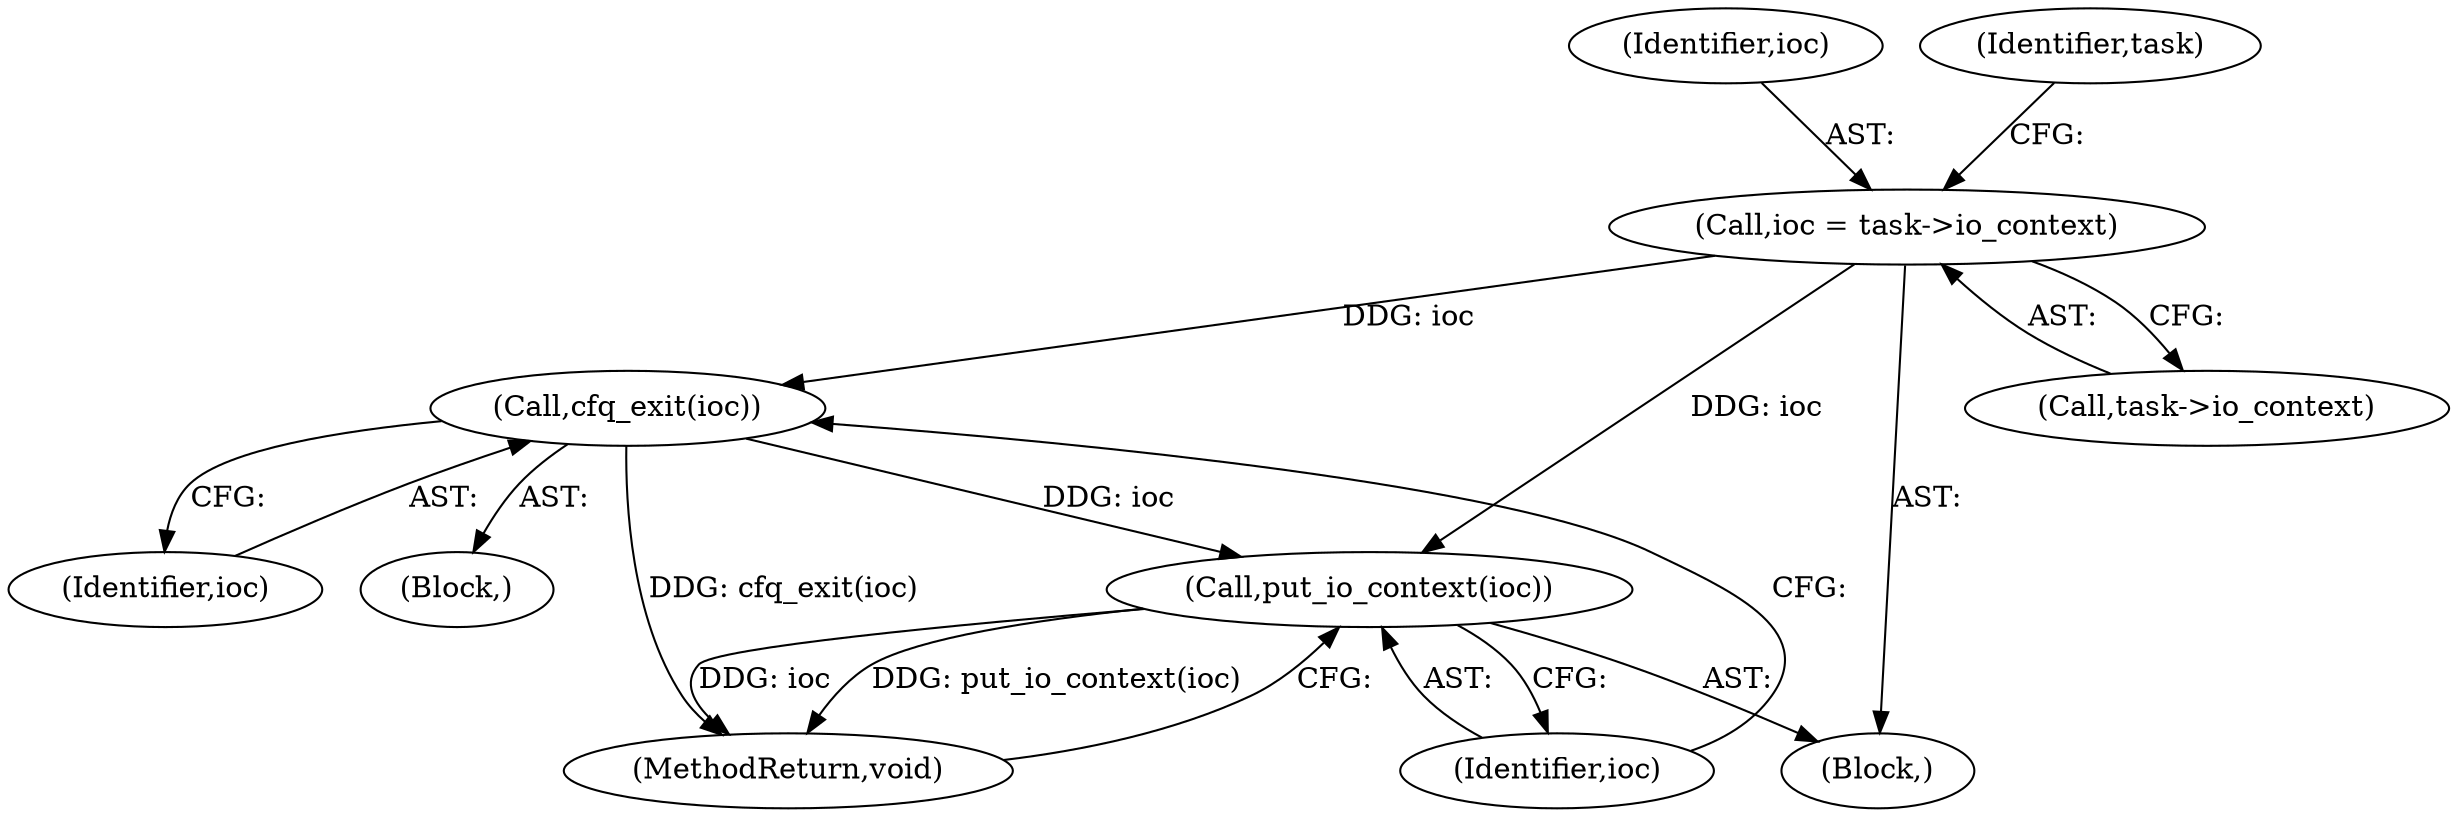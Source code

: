 digraph "0_linux_b69f2292063d2caf37ca9aec7d63ded203701bf3@pointer" {
"1000139" [label="(Call,cfq_exit(ioc))"];
"1000106" [label="(Call,ioc = task->io_context)"];
"1000141" [label="(Call,put_io_context(ioc))"];
"1000107" [label="(Identifier,ioc)"];
"1000141" [label="(Call,put_io_context(ioc))"];
"1000113" [label="(Identifier,task)"];
"1000142" [label="(Identifier,ioc)"];
"1000143" [label="(MethodReturn,void)"];
"1000140" [label="(Identifier,ioc)"];
"1000106" [label="(Call,ioc = task->io_context)"];
"1000102" [label="(Block,)"];
"1000108" [label="(Call,task->io_context)"];
"1000139" [label="(Call,cfq_exit(ioc))"];
"1000124" [label="(Block,)"];
"1000139" -> "1000124"  [label="AST: "];
"1000139" -> "1000140"  [label="CFG: "];
"1000140" -> "1000139"  [label="AST: "];
"1000142" -> "1000139"  [label="CFG: "];
"1000139" -> "1000143"  [label="DDG: cfq_exit(ioc)"];
"1000106" -> "1000139"  [label="DDG: ioc"];
"1000139" -> "1000141"  [label="DDG: ioc"];
"1000106" -> "1000102"  [label="AST: "];
"1000106" -> "1000108"  [label="CFG: "];
"1000107" -> "1000106"  [label="AST: "];
"1000108" -> "1000106"  [label="AST: "];
"1000113" -> "1000106"  [label="CFG: "];
"1000106" -> "1000141"  [label="DDG: ioc"];
"1000141" -> "1000102"  [label="AST: "];
"1000141" -> "1000142"  [label="CFG: "];
"1000142" -> "1000141"  [label="AST: "];
"1000143" -> "1000141"  [label="CFG: "];
"1000141" -> "1000143"  [label="DDG: ioc"];
"1000141" -> "1000143"  [label="DDG: put_io_context(ioc)"];
}

